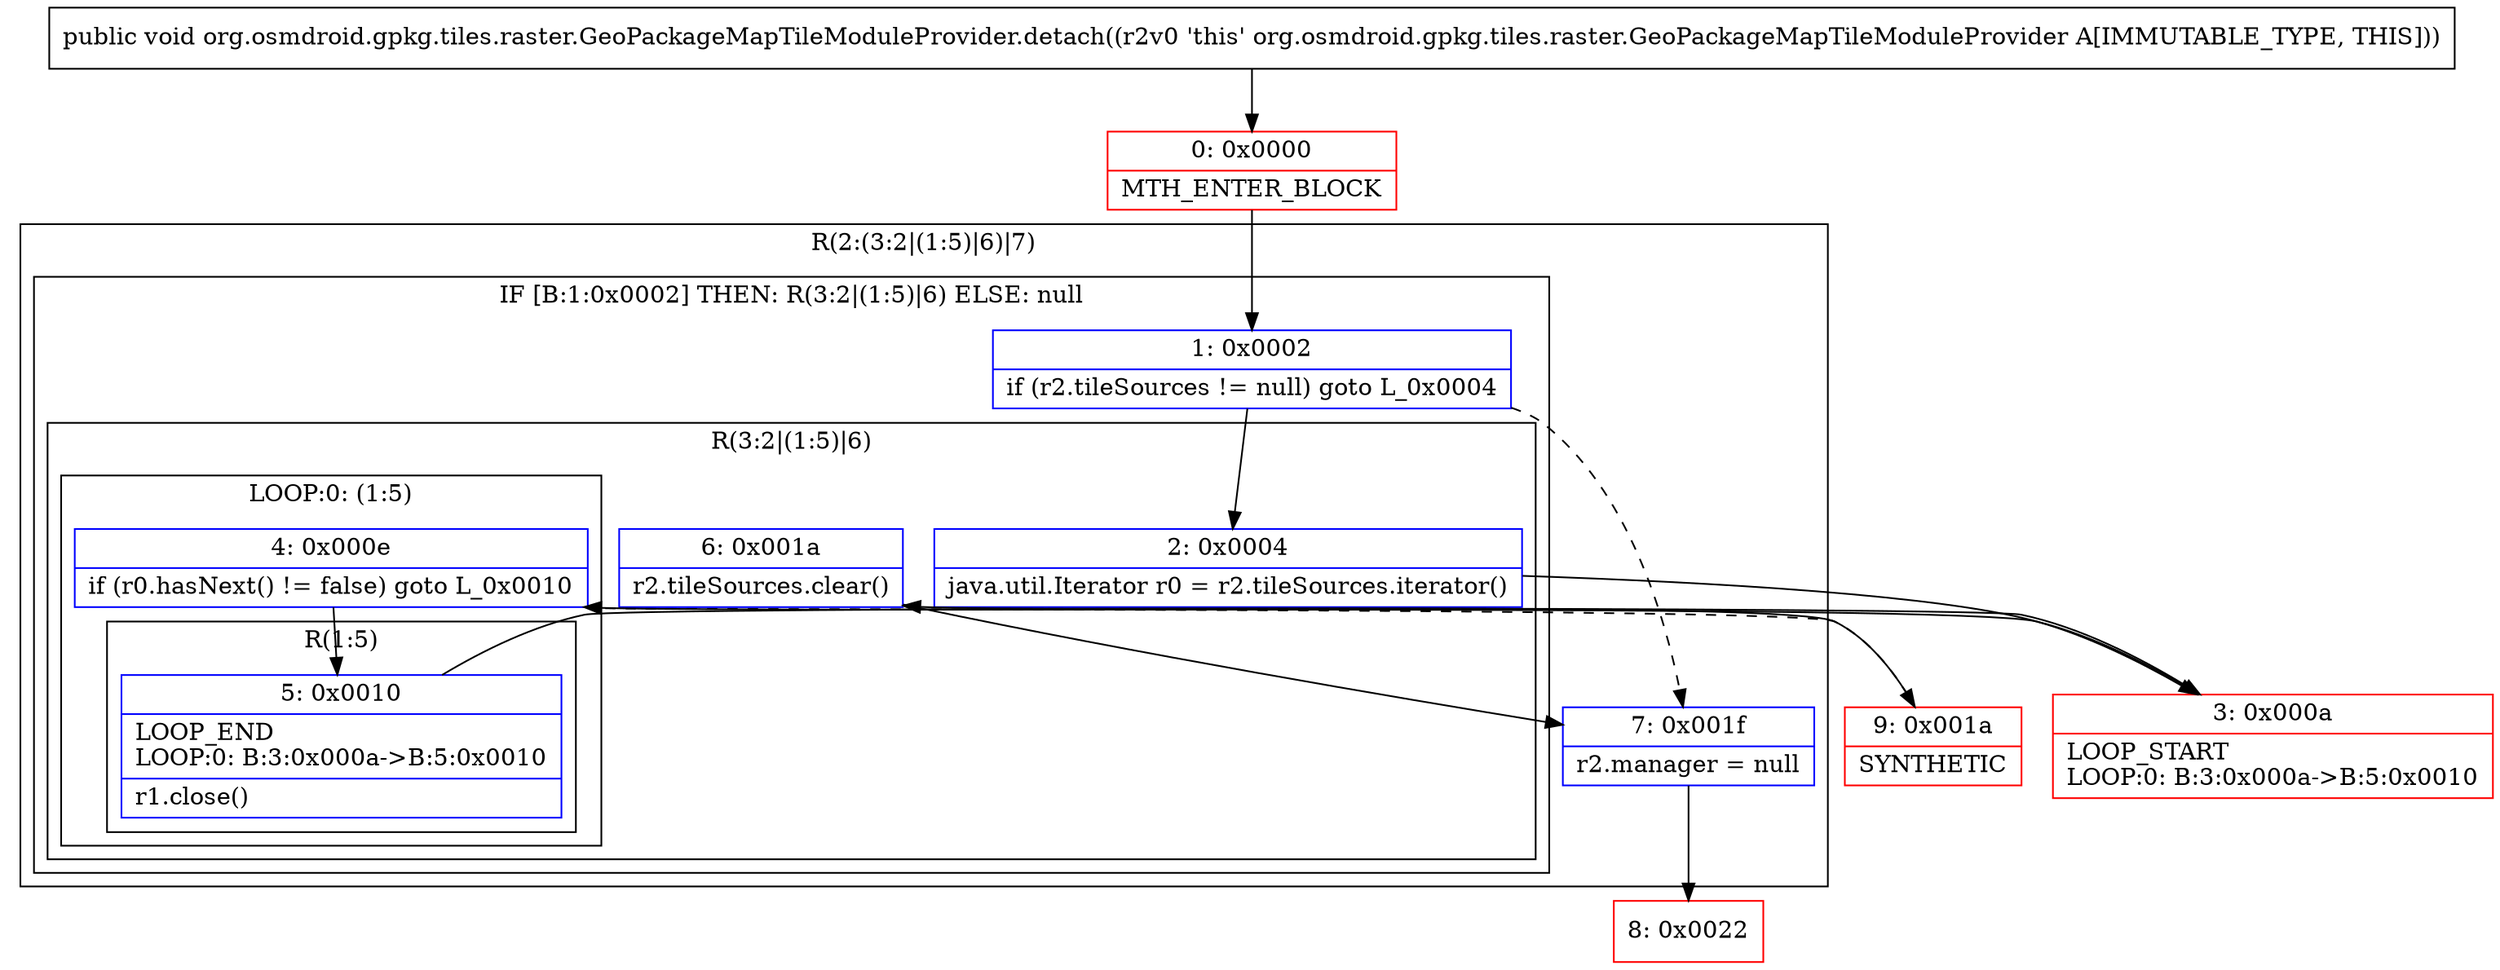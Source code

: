 digraph "CFG fororg.osmdroid.gpkg.tiles.raster.GeoPackageMapTileModuleProvider.detach()V" {
subgraph cluster_Region_1766518912 {
label = "R(2:(3:2|(1:5)|6)|7)";
node [shape=record,color=blue];
subgraph cluster_IfRegion_1855267243 {
label = "IF [B:1:0x0002] THEN: R(3:2|(1:5)|6) ELSE: null";
node [shape=record,color=blue];
Node_1 [shape=record,label="{1\:\ 0x0002|if (r2.tileSources != null) goto L_0x0004\l}"];
subgraph cluster_Region_515093185 {
label = "R(3:2|(1:5)|6)";
node [shape=record,color=blue];
Node_2 [shape=record,label="{2\:\ 0x0004|java.util.Iterator r0 = r2.tileSources.iterator()\l}"];
subgraph cluster_LoopRegion_1353819413 {
label = "LOOP:0: (1:5)";
node [shape=record,color=blue];
Node_4 [shape=record,label="{4\:\ 0x000e|if (r0.hasNext() != false) goto L_0x0010\l}"];
subgraph cluster_Region_1858179443 {
label = "R(1:5)";
node [shape=record,color=blue];
Node_5 [shape=record,label="{5\:\ 0x0010|LOOP_END\lLOOP:0: B:3:0x000a\-\>B:5:0x0010\l|r1.close()\l}"];
}
}
Node_6 [shape=record,label="{6\:\ 0x001a|r2.tileSources.clear()\l}"];
}
}
Node_7 [shape=record,label="{7\:\ 0x001f|r2.manager = null\l}"];
}
Node_0 [shape=record,color=red,label="{0\:\ 0x0000|MTH_ENTER_BLOCK\l}"];
Node_3 [shape=record,color=red,label="{3\:\ 0x000a|LOOP_START\lLOOP:0: B:3:0x000a\-\>B:5:0x0010\l}"];
Node_8 [shape=record,color=red,label="{8\:\ 0x0022}"];
Node_9 [shape=record,color=red,label="{9\:\ 0x001a|SYNTHETIC\l}"];
MethodNode[shape=record,label="{public void org.osmdroid.gpkg.tiles.raster.GeoPackageMapTileModuleProvider.detach((r2v0 'this' org.osmdroid.gpkg.tiles.raster.GeoPackageMapTileModuleProvider A[IMMUTABLE_TYPE, THIS])) }"];
MethodNode -> Node_0;
Node_1 -> Node_2;
Node_1 -> Node_7[style=dashed];
Node_2 -> Node_3;
Node_4 -> Node_5;
Node_4 -> Node_9[style=dashed];
Node_5 -> Node_3;
Node_6 -> Node_7;
Node_7 -> Node_8;
Node_0 -> Node_1;
Node_3 -> Node_4;
Node_9 -> Node_6;
}

